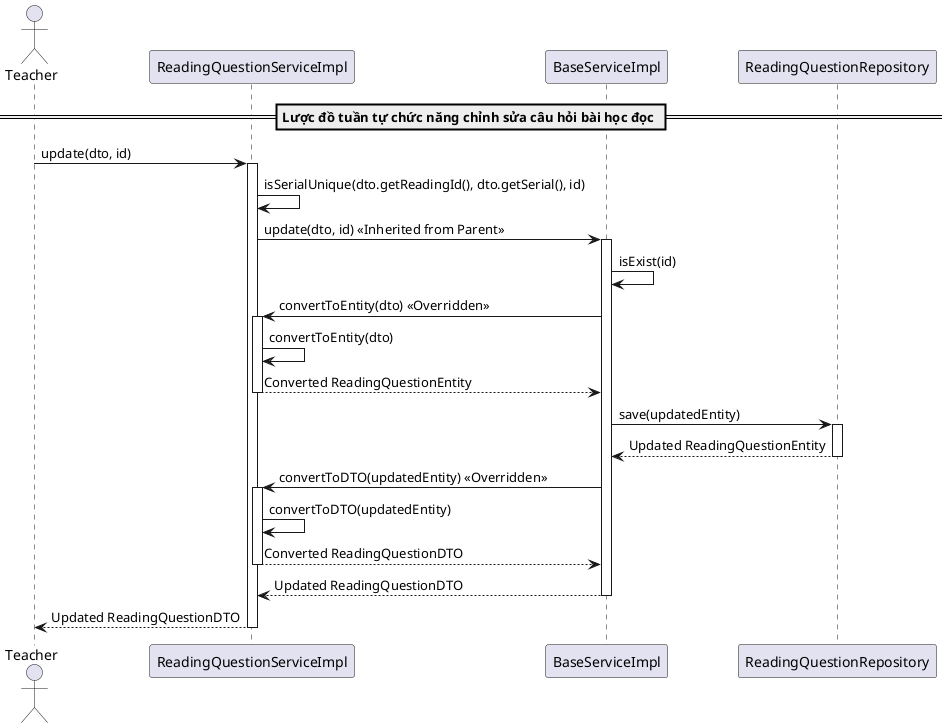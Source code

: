 @startuml updateReadingQuestion

actor Teacher
participant "ReadingQuestionServiceImpl" as ReadingQuestionService
participant "BaseServiceImpl" as BaseService
participant "ReadingQuestionRepository" as Repository


== Lược đồ tuần tự chức năng chỉnh sửa câu hỏi bài học đọc ==
Teacher -> ReadingQuestionService: update(dto, id)
activate ReadingQuestionService

ReadingQuestionService -> ReadingQuestionService: isSerialUnique(dto.getReadingId(), dto.getSerial(), id)
ReadingQuestionService -> BaseService: update(dto, id) << Inherited from Parent >>
activate BaseService

BaseService -> BaseService: isExist(id)
BaseService -> ReadingQuestionService: convertToEntity(dto) << Overridden >>
activate ReadingQuestionService
ReadingQuestionService -> ReadingQuestionService: convertToEntity(dto)
ReadingQuestionService --> BaseService: Converted ReadingQuestionEntity
deactivate ReadingQuestionService

BaseService -> Repository: save(updatedEntity)
activate Repository
Repository --> BaseService: Updated ReadingQuestionEntity
deactivate Repository

BaseService -> ReadingQuestionService: convertToDTO(updatedEntity) << Overridden >>
activate ReadingQuestionService
ReadingQuestionService -> ReadingQuestionService: convertToDTO(updatedEntity)
ReadingQuestionService --> BaseService: Converted ReadingQuestionDTO
deactivate ReadingQuestionService

BaseService --> ReadingQuestionService: Updated ReadingQuestionDTO
deactivate BaseService

ReadingQuestionService --> Teacher: Updated ReadingQuestionDTO
deactivate ReadingQuestionService

@enduml
